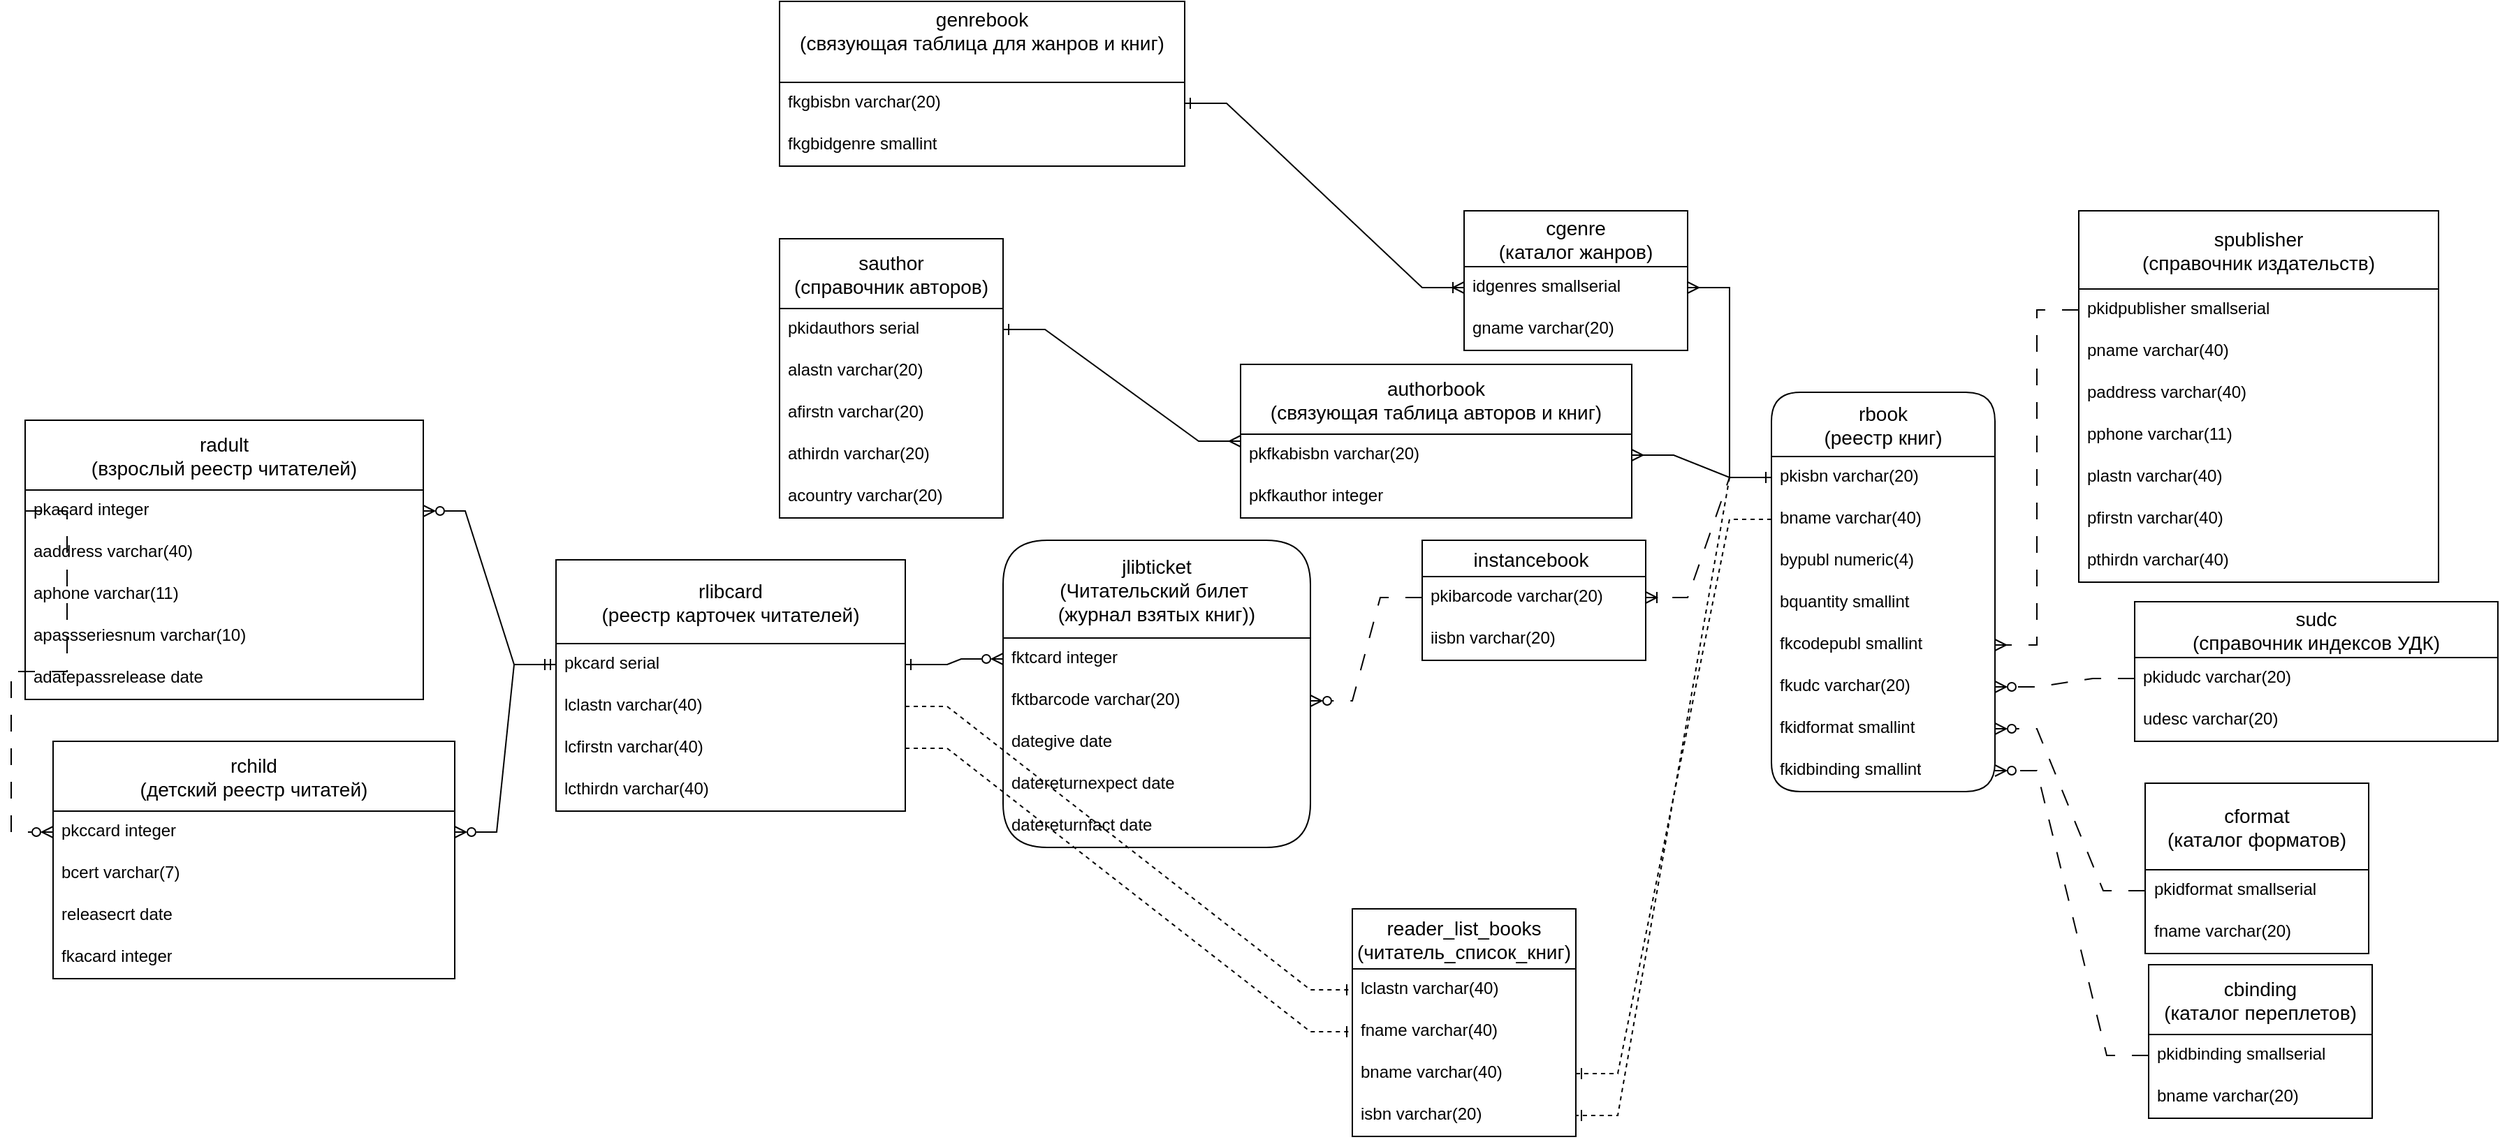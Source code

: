 <mxfile version="21.8.2" type="device">
  <diagram name="Page-1" id="Dnz0zQy7PX-kTr3k-Mge">
    <mxGraphModel dx="1408" dy="2081" grid="1" gridSize="10" guides="1" tooltips="1" connect="1" arrows="1" fold="1" page="1" pageScale="1" pageWidth="850" pageHeight="1100" math="0" shadow="0">
      <root>
        <mxCell id="0" />
        <mxCell id="1" parent="0" />
        <mxCell id="8LwbpmmiyCrg8J6Jn0Ju-1" value="rlibcard &#xa;(реестр карточек читателей)" style="swimlane;fontStyle=0;childLayout=stackLayout;horizontal=1;startSize=60;horizontalStack=0;resizeParent=1;resizeParentMax=0;resizeLast=0;collapsible=1;marginBottom=0;align=center;fontSize=14;rounded=0;swimlaneLine=1;glass=0;fillColor=default;" parent="1" vertex="1">
          <mxGeometry x="-450" y="220" width="250" height="180" as="geometry" />
        </mxCell>
        <mxCell id="8LwbpmmiyCrg8J6Jn0Ju-2" value="pkcard&#x9;serial" style="text;strokeColor=none;fillColor=none;spacingLeft=4;spacingRight=4;overflow=hidden;rotatable=0;points=[[0,0.5],[1,0.5]];portConstraint=eastwest;fontSize=12;whiteSpace=wrap;html=1;" parent="8LwbpmmiyCrg8J6Jn0Ju-1" vertex="1">
          <mxGeometry y="60" width="250" height="30" as="geometry" />
        </mxCell>
        <mxCell id="8LwbpmmiyCrg8J6Jn0Ju-3" value="lclastn&#x9;varchar(40)" style="text;strokeColor=none;fillColor=none;spacingLeft=4;spacingRight=4;overflow=hidden;rotatable=0;points=[[0,0.5],[1,0.5]];portConstraint=eastwest;fontSize=12;whiteSpace=wrap;html=1;" parent="8LwbpmmiyCrg8J6Jn0Ju-1" vertex="1">
          <mxGeometry y="90" width="250" height="30" as="geometry" />
        </mxCell>
        <mxCell id="8LwbpmmiyCrg8J6Jn0Ju-9" value="lcfirstn&#x9;varchar(40)" style="text;strokeColor=none;fillColor=none;spacingLeft=4;spacingRight=4;overflow=hidden;rotatable=0;points=[[0,0.5],[1,0.5]];portConstraint=eastwest;fontSize=12;whiteSpace=wrap;html=1;" parent="8LwbpmmiyCrg8J6Jn0Ju-1" vertex="1">
          <mxGeometry y="120" width="250" height="30" as="geometry" />
        </mxCell>
        <mxCell id="8LwbpmmiyCrg8J6Jn0Ju-4" value="lcthirdn&#x9;varchar(40)" style="text;strokeColor=none;fillColor=none;spacingLeft=4;spacingRight=4;overflow=hidden;rotatable=0;points=[[0,0.5],[1,0.5]];portConstraint=eastwest;fontSize=12;whiteSpace=wrap;html=1;" parent="8LwbpmmiyCrg8J6Jn0Ju-1" vertex="1">
          <mxGeometry y="150" width="250" height="30" as="geometry" />
        </mxCell>
        <mxCell id="8LwbpmmiyCrg8J6Jn0Ju-10" value="radult&#xa;(взрослый реестр читателей)" style="swimlane;fontStyle=0;childLayout=stackLayout;horizontal=1;startSize=50;horizontalStack=0;resizeParent=1;resizeParentMax=0;resizeLast=0;collapsible=1;marginBottom=0;align=center;fontSize=14;" parent="1" vertex="1">
          <mxGeometry x="-830" y="120" width="285" height="200" as="geometry" />
        </mxCell>
        <mxCell id="8LwbpmmiyCrg8J6Jn0Ju-11" value="pkacard&#x9;integer" style="text;strokeColor=none;fillColor=none;spacingLeft=4;spacingRight=4;overflow=hidden;rotatable=0;points=[[0,0.5],[1,0.5]];portConstraint=eastwest;fontSize=12;whiteSpace=wrap;html=1;" parent="8LwbpmmiyCrg8J6Jn0Ju-10" vertex="1">
          <mxGeometry y="50" width="285" height="30" as="geometry" />
        </mxCell>
        <mxCell id="8LwbpmmiyCrg8J6Jn0Ju-12" value="aaddress&#x9;varchar(40)" style="text;strokeColor=none;fillColor=none;spacingLeft=4;spacingRight=4;overflow=hidden;rotatable=0;points=[[0,0.5],[1,0.5]];portConstraint=eastwest;fontSize=12;whiteSpace=wrap;html=1;" parent="8LwbpmmiyCrg8J6Jn0Ju-10" vertex="1">
          <mxGeometry y="80" width="285" height="30" as="geometry" />
        </mxCell>
        <mxCell id="8LwbpmmiyCrg8J6Jn0Ju-15" value="aphone&#x9;varchar(11)" style="text;strokeColor=none;fillColor=none;spacingLeft=4;spacingRight=4;overflow=hidden;rotatable=0;points=[[0,0.5],[1,0.5]];portConstraint=eastwest;fontSize=12;whiteSpace=wrap;html=1;" parent="8LwbpmmiyCrg8J6Jn0Ju-10" vertex="1">
          <mxGeometry y="110" width="285" height="30" as="geometry" />
        </mxCell>
        <mxCell id="8LwbpmmiyCrg8J6Jn0Ju-14" value="apassseriesnum&#x9;varchar(10)" style="text;strokeColor=none;fillColor=none;spacingLeft=4;spacingRight=4;overflow=hidden;rotatable=0;points=[[0,0.5],[1,0.5]];portConstraint=eastwest;fontSize=12;whiteSpace=wrap;html=1;" parent="8LwbpmmiyCrg8J6Jn0Ju-10" vertex="1">
          <mxGeometry y="140" width="285" height="30" as="geometry" />
        </mxCell>
        <mxCell id="8LwbpmmiyCrg8J6Jn0Ju-13" value="adatepassrelease&#x9;date" style="text;strokeColor=none;fillColor=none;spacingLeft=4;spacingRight=4;overflow=hidden;rotatable=0;points=[[0,0.5],[1,0.5]];portConstraint=eastwest;fontSize=12;whiteSpace=wrap;html=1;" parent="8LwbpmmiyCrg8J6Jn0Ju-10" vertex="1">
          <mxGeometry y="170" width="285" height="30" as="geometry" />
        </mxCell>
        <mxCell id="8LwbpmmiyCrg8J6Jn0Ju-16" value="rchild&#xa;(детский реестр читатей)" style="swimlane;fontStyle=0;childLayout=stackLayout;horizontal=1;startSize=50;horizontalStack=0;resizeParent=1;resizeParentMax=0;resizeLast=0;collapsible=1;marginBottom=0;align=center;fontSize=14;" parent="1" vertex="1">
          <mxGeometry x="-810" y="350" width="287.5" height="170" as="geometry" />
        </mxCell>
        <mxCell id="8LwbpmmiyCrg8J6Jn0Ju-17" value="pkccard&#x9;integer" style="text;strokeColor=none;fillColor=none;spacingLeft=4;spacingRight=4;overflow=hidden;rotatable=0;points=[[0,0.5],[1,0.5]];portConstraint=eastwest;fontSize=12;whiteSpace=wrap;html=1;" parent="8LwbpmmiyCrg8J6Jn0Ju-16" vertex="1">
          <mxGeometry y="50" width="287.5" height="30" as="geometry" />
        </mxCell>
        <mxCell id="8LwbpmmiyCrg8J6Jn0Ju-18" value="bcert&#x9;varchar(7)" style="text;strokeColor=none;fillColor=none;spacingLeft=4;spacingRight=4;overflow=hidden;rotatable=0;points=[[0,0.5],[1,0.5]];portConstraint=eastwest;fontSize=12;whiteSpace=wrap;html=1;" parent="8LwbpmmiyCrg8J6Jn0Ju-16" vertex="1">
          <mxGeometry y="80" width="287.5" height="30" as="geometry" />
        </mxCell>
        <mxCell id="8LwbpmmiyCrg8J6Jn0Ju-20" value="releasecrt&#x9;date" style="text;strokeColor=none;fillColor=none;spacingLeft=4;spacingRight=4;overflow=hidden;rotatable=0;points=[[0,0.5],[1,0.5]];portConstraint=eastwest;fontSize=12;whiteSpace=wrap;html=1;" parent="8LwbpmmiyCrg8J6Jn0Ju-16" vertex="1">
          <mxGeometry y="110" width="287.5" height="30" as="geometry" />
        </mxCell>
        <mxCell id="8LwbpmmiyCrg8J6Jn0Ju-19" value="fkacard&#x9;integer" style="text;strokeColor=none;fillColor=none;spacingLeft=4;spacingRight=4;overflow=hidden;rotatable=0;points=[[0,0.5],[1,0.5]];portConstraint=eastwest;fontSize=12;whiteSpace=wrap;html=1;" parent="8LwbpmmiyCrg8J6Jn0Ju-16" vertex="1">
          <mxGeometry y="140" width="287.5" height="30" as="geometry" />
        </mxCell>
        <mxCell id="8LwbpmmiyCrg8J6Jn0Ju-21" value="sauthor&#xa;(справочник авторов)" style="swimlane;fontStyle=0;childLayout=stackLayout;horizontal=1;startSize=50;horizontalStack=0;resizeParent=1;resizeParentMax=0;resizeLast=0;collapsible=1;marginBottom=0;align=center;fontSize=14;" parent="1" vertex="1">
          <mxGeometry x="-290" y="-10" width="160" height="200" as="geometry" />
        </mxCell>
        <mxCell id="8LwbpmmiyCrg8J6Jn0Ju-22" value="pkidauthors&#x9;serial" style="text;strokeColor=none;fillColor=none;spacingLeft=4;spacingRight=4;overflow=hidden;rotatable=0;points=[[0,0.5],[1,0.5]];portConstraint=eastwest;fontSize=12;whiteSpace=wrap;html=1;" parent="8LwbpmmiyCrg8J6Jn0Ju-21" vertex="1">
          <mxGeometry y="50" width="160" height="30" as="geometry" />
        </mxCell>
        <mxCell id="8LwbpmmiyCrg8J6Jn0Ju-23" value="alastn&#x9;varchar(20)" style="text;strokeColor=none;fillColor=none;spacingLeft=4;spacingRight=4;overflow=hidden;rotatable=0;points=[[0,0.5],[1,0.5]];portConstraint=eastwest;fontSize=12;whiteSpace=wrap;html=1;" parent="8LwbpmmiyCrg8J6Jn0Ju-21" vertex="1">
          <mxGeometry y="80" width="160" height="30" as="geometry" />
        </mxCell>
        <mxCell id="8LwbpmmiyCrg8J6Jn0Ju-24" value="afirstn&#x9;varchar(20)" style="text;strokeColor=none;fillColor=none;spacingLeft=4;spacingRight=4;overflow=hidden;rotatable=0;points=[[0,0.5],[1,0.5]];portConstraint=eastwest;fontSize=12;whiteSpace=wrap;html=1;" parent="8LwbpmmiyCrg8J6Jn0Ju-21" vertex="1">
          <mxGeometry y="110" width="160" height="30" as="geometry" />
        </mxCell>
        <mxCell id="8LwbpmmiyCrg8J6Jn0Ju-26" value="athirdn&#x9;varchar(20)" style="text;strokeColor=none;fillColor=none;spacingLeft=4;spacingRight=4;overflow=hidden;rotatable=0;points=[[0,0.5],[1,0.5]];portConstraint=eastwest;fontSize=12;whiteSpace=wrap;html=1;" parent="8LwbpmmiyCrg8J6Jn0Ju-21" vertex="1">
          <mxGeometry y="140" width="160" height="30" as="geometry" />
        </mxCell>
        <mxCell id="8LwbpmmiyCrg8J6Jn0Ju-25" value="acountry&#x9;varchar(20)" style="text;strokeColor=none;fillColor=none;spacingLeft=4;spacingRight=4;overflow=hidden;rotatable=0;points=[[0,0.5],[1,0.5]];portConstraint=eastwest;fontSize=12;whiteSpace=wrap;html=1;" parent="8LwbpmmiyCrg8J6Jn0Ju-21" vertex="1">
          <mxGeometry y="170" width="160" height="30" as="geometry" />
        </mxCell>
        <mxCell id="8LwbpmmiyCrg8J6Jn0Ju-27" value="spublisher&#xa;(справочник издательств)" style="swimlane;fontStyle=0;childLayout=stackLayout;horizontal=1;startSize=56;horizontalStack=0;resizeParent=1;resizeParentMax=0;resizeLast=0;collapsible=1;marginBottom=0;align=center;fontSize=14;" parent="1" vertex="1">
          <mxGeometry x="640" y="-30" width="257.5" height="266" as="geometry" />
        </mxCell>
        <mxCell id="8LwbpmmiyCrg8J6Jn0Ju-28" value="pkidpublisher&#x9;smallserial" style="text;strokeColor=none;fillColor=none;spacingLeft=4;spacingRight=4;overflow=hidden;rotatable=0;points=[[0,0.5],[1,0.5]];portConstraint=eastwest;fontSize=12;whiteSpace=wrap;html=1;" parent="8LwbpmmiyCrg8J6Jn0Ju-27" vertex="1">
          <mxGeometry y="56" width="257.5" height="30" as="geometry" />
        </mxCell>
        <mxCell id="8LwbpmmiyCrg8J6Jn0Ju-31" value="pname&#x9;varchar(40)" style="text;strokeColor=none;fillColor=none;spacingLeft=4;spacingRight=4;overflow=hidden;rotatable=0;points=[[0,0.5],[1,0.5]];portConstraint=eastwest;fontSize=12;whiteSpace=wrap;html=1;" parent="8LwbpmmiyCrg8J6Jn0Ju-27" vertex="1">
          <mxGeometry y="86" width="257.5" height="30" as="geometry" />
        </mxCell>
        <mxCell id="8LwbpmmiyCrg8J6Jn0Ju-29" value="paddress&#x9;varchar(40)" style="text;strokeColor=none;fillColor=none;spacingLeft=4;spacingRight=4;overflow=hidden;rotatable=0;points=[[0,0.5],[1,0.5]];portConstraint=eastwest;fontSize=12;whiteSpace=wrap;html=1;" parent="8LwbpmmiyCrg8J6Jn0Ju-27" vertex="1">
          <mxGeometry y="116" width="257.5" height="30" as="geometry" />
        </mxCell>
        <mxCell id="8LwbpmmiyCrg8J6Jn0Ju-32" value="pphone&#x9;varchar(11)" style="text;strokeColor=none;fillColor=none;spacingLeft=4;spacingRight=4;overflow=hidden;rotatable=0;points=[[0,0.5],[1,0.5]];portConstraint=eastwest;fontSize=12;whiteSpace=wrap;html=1;" parent="8LwbpmmiyCrg8J6Jn0Ju-27" vertex="1">
          <mxGeometry y="146" width="257.5" height="30" as="geometry" />
        </mxCell>
        <mxCell id="8LwbpmmiyCrg8J6Jn0Ju-30" value="plastn&#x9;varchar(40)" style="text;strokeColor=none;fillColor=none;spacingLeft=4;spacingRight=4;overflow=hidden;rotatable=0;points=[[0,0.5],[1,0.5]];portConstraint=eastwest;fontSize=12;whiteSpace=wrap;html=1;" parent="8LwbpmmiyCrg8J6Jn0Ju-27" vertex="1">
          <mxGeometry y="176" width="257.5" height="30" as="geometry" />
        </mxCell>
        <mxCell id="8LwbpmmiyCrg8J6Jn0Ju-33" value="pfirstn&#x9;varchar(40)" style="text;strokeColor=none;fillColor=none;spacingLeft=4;spacingRight=4;overflow=hidden;rotatable=0;points=[[0,0.5],[1,0.5]];portConstraint=eastwest;fontSize=12;whiteSpace=wrap;html=1;" parent="8LwbpmmiyCrg8J6Jn0Ju-27" vertex="1">
          <mxGeometry y="206" width="257.5" height="30" as="geometry" />
        </mxCell>
        <mxCell id="8LwbpmmiyCrg8J6Jn0Ju-34" value="pthirdn&#x9;varchar(40)" style="text;strokeColor=none;fillColor=none;spacingLeft=4;spacingRight=4;overflow=hidden;rotatable=0;points=[[0,0.5],[1,0.5]];portConstraint=eastwest;fontSize=12;whiteSpace=wrap;html=1;" parent="8LwbpmmiyCrg8J6Jn0Ju-27" vertex="1">
          <mxGeometry y="236" width="257.5" height="30" as="geometry" />
        </mxCell>
        <mxCell id="8LwbpmmiyCrg8J6Jn0Ju-35" value="sudc&#xa;(справочник индексов УДК)" style="swimlane;fontStyle=0;childLayout=stackLayout;horizontal=1;startSize=40;horizontalStack=0;resizeParent=1;resizeParentMax=0;resizeLast=0;collapsible=1;marginBottom=0;align=center;fontSize=14;" parent="1" vertex="1">
          <mxGeometry x="680" y="250" width="260" height="100" as="geometry" />
        </mxCell>
        <mxCell id="8LwbpmmiyCrg8J6Jn0Ju-36" value="pkidudc&#x9;varchar(20)" style="text;strokeColor=none;fillColor=none;spacingLeft=4;spacingRight=4;overflow=hidden;rotatable=0;points=[[0,0.5],[1,0.5]];portConstraint=eastwest;fontSize=12;whiteSpace=wrap;html=1;" parent="8LwbpmmiyCrg8J6Jn0Ju-35" vertex="1">
          <mxGeometry y="40" width="260" height="30" as="geometry" />
        </mxCell>
        <mxCell id="8LwbpmmiyCrg8J6Jn0Ju-37" value="udesc&#x9;varchar(20)" style="text;strokeColor=none;fillColor=none;spacingLeft=4;spacingRight=4;overflow=hidden;rotatable=0;points=[[0,0.5],[1,0.5]];portConstraint=eastwest;fontSize=12;whiteSpace=wrap;html=1;" parent="8LwbpmmiyCrg8J6Jn0Ju-35" vertex="1">
          <mxGeometry y="70" width="260" height="30" as="geometry" />
        </mxCell>
        <mxCell id="8LwbpmmiyCrg8J6Jn0Ju-39" value="cformat&#xa;(каталог форматов)" style="swimlane;fontStyle=0;childLayout=stackLayout;horizontal=1;startSize=62;horizontalStack=0;resizeParent=1;resizeParentMax=0;resizeLast=0;collapsible=1;marginBottom=0;align=center;fontSize=14;" parent="1" vertex="1">
          <mxGeometry x="687.5" y="380" width="160" height="122" as="geometry" />
        </mxCell>
        <mxCell id="8LwbpmmiyCrg8J6Jn0Ju-40" value="pkidformat&#x9;smallserial" style="text;strokeColor=none;fillColor=none;spacingLeft=4;spacingRight=4;overflow=hidden;rotatable=0;points=[[0,0.5],[1,0.5]];portConstraint=eastwest;fontSize=12;whiteSpace=wrap;html=1;" parent="8LwbpmmiyCrg8J6Jn0Ju-39" vertex="1">
          <mxGeometry y="62" width="160" height="30" as="geometry" />
        </mxCell>
        <mxCell id="8LwbpmmiyCrg8J6Jn0Ju-41" value="fname&#x9;varchar(20)" style="text;strokeColor=none;fillColor=none;spacingLeft=4;spacingRight=4;overflow=hidden;rotatable=0;points=[[0,0.5],[1,0.5]];portConstraint=eastwest;fontSize=12;whiteSpace=wrap;html=1;" parent="8LwbpmmiyCrg8J6Jn0Ju-39" vertex="1">
          <mxGeometry y="92" width="160" height="30" as="geometry" />
        </mxCell>
        <mxCell id="8LwbpmmiyCrg8J6Jn0Ju-43" value="cbinding&#xa;(каталог переплетов)" style="swimlane;fontStyle=0;childLayout=stackLayout;horizontal=1;startSize=50;horizontalStack=0;resizeParent=1;resizeParentMax=0;resizeLast=0;collapsible=1;marginBottom=0;align=center;fontSize=14;" parent="1" vertex="1">
          <mxGeometry x="690" y="510" width="160" height="110" as="geometry" />
        </mxCell>
        <mxCell id="8LwbpmmiyCrg8J6Jn0Ju-44" value="pkidbinding&#x9;smallserial" style="text;strokeColor=none;fillColor=none;spacingLeft=4;spacingRight=4;overflow=hidden;rotatable=0;points=[[0,0.5],[1,0.5]];portConstraint=eastwest;fontSize=12;whiteSpace=wrap;html=1;" parent="8LwbpmmiyCrg8J6Jn0Ju-43" vertex="1">
          <mxGeometry y="50" width="160" height="30" as="geometry" />
        </mxCell>
        <mxCell id="8LwbpmmiyCrg8J6Jn0Ju-45" value="bname&#x9;varchar(20)" style="text;strokeColor=none;fillColor=none;spacingLeft=4;spacingRight=4;overflow=hidden;rotatable=0;points=[[0,0.5],[1,0.5]];portConstraint=eastwest;fontSize=12;whiteSpace=wrap;html=1;" parent="8LwbpmmiyCrg8J6Jn0Ju-43" vertex="1">
          <mxGeometry y="80" width="160" height="30" as="geometry" />
        </mxCell>
        <mxCell id="8LwbpmmiyCrg8J6Jn0Ju-47" value="cgenre&#xa;(каталог жанров)" style="swimlane;fontStyle=0;childLayout=stackLayout;horizontal=1;startSize=40;horizontalStack=0;resizeParent=1;resizeParentMax=0;resizeLast=0;collapsible=1;marginBottom=0;align=center;fontSize=14;" parent="1" vertex="1">
          <mxGeometry x="200" y="-30" width="160" height="100" as="geometry" />
        </mxCell>
        <mxCell id="8LwbpmmiyCrg8J6Jn0Ju-48" value="idgenres&#x9;smallserial" style="text;strokeColor=none;fillColor=none;spacingLeft=4;spacingRight=4;overflow=hidden;rotatable=0;points=[[0,0.5],[1,0.5]];portConstraint=eastwest;fontSize=12;whiteSpace=wrap;html=1;" parent="8LwbpmmiyCrg8J6Jn0Ju-47" vertex="1">
          <mxGeometry y="40" width="160" height="30" as="geometry" />
        </mxCell>
        <mxCell id="8LwbpmmiyCrg8J6Jn0Ju-49" value="gname&#x9;varchar(20)" style="text;strokeColor=none;fillColor=none;spacingLeft=4;spacingRight=4;overflow=hidden;rotatable=0;points=[[0,0.5],[1,0.5]];portConstraint=eastwest;fontSize=12;whiteSpace=wrap;html=1;" parent="8LwbpmmiyCrg8J6Jn0Ju-47" vertex="1">
          <mxGeometry y="70" width="160" height="30" as="geometry" />
        </mxCell>
        <mxCell id="8LwbpmmiyCrg8J6Jn0Ju-51" value="rbook&#xa;(реестр книг)" style="swimlane;fontStyle=0;childLayout=stackLayout;horizontal=1;startSize=46;horizontalStack=0;resizeParent=1;resizeParentMax=0;resizeLast=0;collapsible=1;marginBottom=0;align=center;fontSize=14;rounded=1;" parent="1" vertex="1">
          <mxGeometry x="420" y="100" width="160" height="286" as="geometry" />
        </mxCell>
        <mxCell id="8LwbpmmiyCrg8J6Jn0Ju-52" value="pkisbn&#x9;varchar(20)" style="text;strokeColor=none;fillColor=none;spacingLeft=4;spacingRight=4;overflow=hidden;rotatable=0;points=[[0,0.5],[1,0.5]];portConstraint=eastwest;fontSize=12;whiteSpace=wrap;html=1;" parent="8LwbpmmiyCrg8J6Jn0Ju-51" vertex="1">
          <mxGeometry y="46" width="160" height="30" as="geometry" />
        </mxCell>
        <mxCell id="8LwbpmmiyCrg8J6Jn0Ju-58" value="bname&#x9;varchar(40)" style="text;strokeColor=none;fillColor=none;spacingLeft=4;spacingRight=4;overflow=hidden;rotatable=0;points=[[0,0.5],[1,0.5]];portConstraint=eastwest;fontSize=12;whiteSpace=wrap;html=1;" parent="8LwbpmmiyCrg8J6Jn0Ju-51" vertex="1">
          <mxGeometry y="76" width="160" height="30" as="geometry" />
        </mxCell>
        <mxCell id="8LwbpmmiyCrg8J6Jn0Ju-59" value="bypubl&#x9;numeric(4)" style="text;strokeColor=none;fillColor=none;spacingLeft=4;spacingRight=4;overflow=hidden;rotatable=0;points=[[0,0.5],[1,0.5]];portConstraint=eastwest;fontSize=12;whiteSpace=wrap;html=1;" parent="8LwbpmmiyCrg8J6Jn0Ju-51" vertex="1">
          <mxGeometry y="106" width="160" height="30" as="geometry" />
        </mxCell>
        <mxCell id="8LwbpmmiyCrg8J6Jn0Ju-55" value="bquantity&#x9;smallint" style="text;strokeColor=none;fillColor=none;spacingLeft=4;spacingRight=4;overflow=hidden;rotatable=0;points=[[0,0.5],[1,0.5]];portConstraint=eastwest;fontSize=12;whiteSpace=wrap;html=1;" parent="8LwbpmmiyCrg8J6Jn0Ju-51" vertex="1">
          <mxGeometry y="136" width="160" height="30" as="geometry" />
        </mxCell>
        <mxCell id="8LwbpmmiyCrg8J6Jn0Ju-53" value="fkcodepubl&#x9;smallint" style="text;strokeColor=none;fillColor=none;spacingLeft=4;spacingRight=4;overflow=hidden;rotatable=0;points=[[0,0.5],[1,0.5]];portConstraint=eastwest;fontSize=12;whiteSpace=wrap;html=1;" parent="8LwbpmmiyCrg8J6Jn0Ju-51" vertex="1">
          <mxGeometry y="166" width="160" height="30" as="geometry" />
        </mxCell>
        <mxCell id="8LwbpmmiyCrg8J6Jn0Ju-56" value="fkudc&#x9;varchar(20)" style="text;strokeColor=none;fillColor=none;spacingLeft=4;spacingRight=4;overflow=hidden;rotatable=0;points=[[0,0.5],[1,0.5]];portConstraint=eastwest;fontSize=12;whiteSpace=wrap;html=1;" parent="8LwbpmmiyCrg8J6Jn0Ju-51" vertex="1">
          <mxGeometry y="196" width="160" height="30" as="geometry" />
        </mxCell>
        <mxCell id="8LwbpmmiyCrg8J6Jn0Ju-57" value="fkidformat&#x9;smallint" style="text;strokeColor=none;fillColor=none;spacingLeft=4;spacingRight=4;overflow=hidden;rotatable=0;points=[[0,0.5],[1,0.5]];portConstraint=eastwest;fontSize=12;whiteSpace=wrap;html=1;" parent="8LwbpmmiyCrg8J6Jn0Ju-51" vertex="1">
          <mxGeometry y="226" width="160" height="30" as="geometry" />
        </mxCell>
        <mxCell id="8LwbpmmiyCrg8J6Jn0Ju-54" value="fkidbinding&#x9;smallint" style="text;strokeColor=none;fillColor=none;spacingLeft=4;spacingRight=4;overflow=hidden;rotatable=0;points=[[0,0.5],[1,0.5]];portConstraint=eastwest;fontSize=12;whiteSpace=wrap;html=1;" parent="8LwbpmmiyCrg8J6Jn0Ju-51" vertex="1">
          <mxGeometry y="256" width="160" height="30" as="geometry" />
        </mxCell>
        <mxCell id="8LwbpmmiyCrg8J6Jn0Ju-60" value="authorbook&#xa;(связующая таблица авторов и книг)" style="swimlane;fontStyle=0;childLayout=stackLayout;horizontal=1;startSize=50;horizontalStack=0;resizeParent=1;resizeParentMax=0;resizeLast=0;collapsible=1;marginBottom=0;align=center;fontSize=14;" parent="1" vertex="1">
          <mxGeometry x="40" y="80" width="280" height="110" as="geometry" />
        </mxCell>
        <mxCell id="8LwbpmmiyCrg8J6Jn0Ju-61" value="pkfkabisbn&#x9;varchar(20)&lt;span style=&quot;&quot;&gt;&lt;span style=&quot;white-space: pre;&quot;&gt;&amp;nbsp;&amp;nbsp;&amp;nbsp;&amp;nbsp;&lt;/span&gt;&lt;/span&gt;" style="text;strokeColor=none;fillColor=none;spacingLeft=4;spacingRight=4;overflow=hidden;rotatable=0;points=[[0,0.5],[1,0.5]];portConstraint=eastwest;fontSize=12;whiteSpace=wrap;html=1;" parent="8LwbpmmiyCrg8J6Jn0Ju-60" vertex="1">
          <mxGeometry y="50" width="280" height="30" as="geometry" />
        </mxCell>
        <mxCell id="8LwbpmmiyCrg8J6Jn0Ju-62" value="pkfkauthor&#x9;integer" style="text;strokeColor=none;fillColor=none;spacingLeft=4;spacingRight=4;overflow=hidden;rotatable=0;points=[[0,0.5],[1,0.5]];portConstraint=eastwest;fontSize=12;whiteSpace=wrap;html=1;" parent="8LwbpmmiyCrg8J6Jn0Ju-60" vertex="1">
          <mxGeometry y="80" width="280" height="30" as="geometry" />
        </mxCell>
        <mxCell id="8LwbpmmiyCrg8J6Jn0Ju-64" value="genrebook&#xa;(связующая таблица для жанров и книг)&#xa;" style="swimlane;fontStyle=0;childLayout=stackLayout;horizontal=1;startSize=58;horizontalStack=0;resizeParent=1;resizeParentMax=0;resizeLast=0;collapsible=1;marginBottom=0;align=center;fontSize=14;" parent="1" vertex="1">
          <mxGeometry x="-290" y="-180" width="290" height="118" as="geometry" />
        </mxCell>
        <mxCell id="8LwbpmmiyCrg8J6Jn0Ju-65" value="fkgbisbn&#x9;varchar(20)" style="text;strokeColor=none;fillColor=none;spacingLeft=4;spacingRight=4;overflow=hidden;rotatable=0;points=[[0,0.5],[1,0.5]];portConstraint=eastwest;fontSize=12;whiteSpace=wrap;html=1;" parent="8LwbpmmiyCrg8J6Jn0Ju-64" vertex="1">
          <mxGeometry y="58" width="290" height="30" as="geometry" />
        </mxCell>
        <mxCell id="8LwbpmmiyCrg8J6Jn0Ju-66" value="fkgbidgenre&#x9;smallint" style="text;strokeColor=none;fillColor=none;spacingLeft=4;spacingRight=4;overflow=hidden;rotatable=0;points=[[0,0.5],[1,0.5]];portConstraint=eastwest;fontSize=12;whiteSpace=wrap;html=1;" parent="8LwbpmmiyCrg8J6Jn0Ju-64" vertex="1">
          <mxGeometry y="88" width="290" height="30" as="geometry" />
        </mxCell>
        <mxCell id="8LwbpmmiyCrg8J6Jn0Ju-68" value="instancebook " style="swimlane;fontStyle=0;childLayout=stackLayout;horizontal=1;startSize=26;horizontalStack=0;resizeParent=1;resizeParentMax=0;resizeLast=0;collapsible=1;marginBottom=0;align=center;fontSize=14;" parent="1" vertex="1">
          <mxGeometry x="170" y="206" width="160" height="86" as="geometry" />
        </mxCell>
        <mxCell id="8LwbpmmiyCrg8J6Jn0Ju-69" value="pkibarcode&#x9;varchar(20)" style="text;strokeColor=none;fillColor=none;spacingLeft=4;spacingRight=4;overflow=hidden;rotatable=0;points=[[0,0.5],[1,0.5]];portConstraint=eastwest;fontSize=12;whiteSpace=wrap;html=1;" parent="8LwbpmmiyCrg8J6Jn0Ju-68" vertex="1">
          <mxGeometry y="26" width="160" height="30" as="geometry" />
        </mxCell>
        <mxCell id="8LwbpmmiyCrg8J6Jn0Ju-70" value="iisbn&#x9;varchar(20)" style="text;strokeColor=none;fillColor=none;spacingLeft=4;spacingRight=4;overflow=hidden;rotatable=0;points=[[0,0.5],[1,0.5]];portConstraint=eastwest;fontSize=12;whiteSpace=wrap;html=1;" parent="8LwbpmmiyCrg8J6Jn0Ju-68" vertex="1">
          <mxGeometry y="56" width="160" height="30" as="geometry" />
        </mxCell>
        <mxCell id="8LwbpmmiyCrg8J6Jn0Ju-72" value="jlibticket&#xa;(Читательский билет &#xa;(журнал взятых книг))" style="swimlane;fontStyle=0;childLayout=stackLayout;horizontal=1;startSize=70;horizontalStack=0;resizeParent=1;resizeParentMax=0;resizeLast=0;collapsible=1;marginBottom=0;align=center;fontSize=14;rounded=1;" parent="1" vertex="1">
          <mxGeometry x="-130" y="206" width="220" height="220" as="geometry" />
        </mxCell>
        <mxCell id="8LwbpmmiyCrg8J6Jn0Ju-73" value="fktcard&#x9;integer" style="text;strokeColor=none;fillColor=none;spacingLeft=4;spacingRight=4;overflow=hidden;rotatable=0;points=[[0,0.5],[1,0.5]];portConstraint=eastwest;fontSize=12;whiteSpace=wrap;html=1;" parent="8LwbpmmiyCrg8J6Jn0Ju-72" vertex="1">
          <mxGeometry y="70" width="220" height="30" as="geometry" />
        </mxCell>
        <mxCell id="8LwbpmmiyCrg8J6Jn0Ju-74" value="fktbarcode&#x9;varchar(20)" style="text;strokeColor=none;fillColor=none;spacingLeft=4;spacingRight=4;overflow=hidden;rotatable=0;points=[[0,0.5],[1,0.5]];portConstraint=eastwest;fontSize=12;whiteSpace=wrap;html=1;" parent="8LwbpmmiyCrg8J6Jn0Ju-72" vertex="1">
          <mxGeometry y="100" width="220" height="30" as="geometry" />
        </mxCell>
        <mxCell id="8LwbpmmiyCrg8J6Jn0Ju-77" value="dategive&#x9;date" style="text;strokeColor=none;fillColor=none;spacingLeft=4;spacingRight=4;overflow=hidden;rotatable=0;points=[[0,0.5],[1,0.5]];portConstraint=eastwest;fontSize=12;whiteSpace=wrap;html=1;" parent="8LwbpmmiyCrg8J6Jn0Ju-72" vertex="1">
          <mxGeometry y="130" width="220" height="30" as="geometry" />
        </mxCell>
        <mxCell id="8LwbpmmiyCrg8J6Jn0Ju-75" value="datereturnexpect&#x9;date" style="text;strokeColor=none;fillColor=none;spacingLeft=4;spacingRight=4;overflow=hidden;rotatable=0;points=[[0,0.5],[1,0.5]];portConstraint=eastwest;fontSize=12;whiteSpace=wrap;html=1;" parent="8LwbpmmiyCrg8J6Jn0Ju-72" vertex="1">
          <mxGeometry y="160" width="220" height="30" as="geometry" />
        </mxCell>
        <mxCell id="8LwbpmmiyCrg8J6Jn0Ju-76" value="datereturnfact&#x9;date" style="text;strokeColor=none;fillColor=none;spacingLeft=4;spacingRight=4;overflow=hidden;rotatable=0;points=[[0,0.5],[1,0.5]];portConstraint=eastwest;fontSize=12;whiteSpace=wrap;html=1;" parent="8LwbpmmiyCrg8J6Jn0Ju-72" vertex="1">
          <mxGeometry y="190" width="220" height="30" as="geometry" />
        </mxCell>
        <mxCell id="8LwbpmmiyCrg8J6Jn0Ju-79" value="" style="edgeStyle=entityRelationEdgeStyle;fontSize=12;html=1;endArrow=ERmany;rounded=0;dashed=1;dashPattern=12 12;" parent="1" source="8LwbpmmiyCrg8J6Jn0Ju-28" target="8LwbpmmiyCrg8J6Jn0Ju-53" edge="1">
          <mxGeometry width="100" height="100" relative="1" as="geometry">
            <mxPoint x="510" y="420" as="sourcePoint" />
            <mxPoint x="610" y="320" as="targetPoint" />
          </mxGeometry>
        </mxCell>
        <mxCell id="8LwbpmmiyCrg8J6Jn0Ju-80" value="" style="edgeStyle=entityRelationEdgeStyle;fontSize=12;html=1;endArrow=ERzeroToMany;rounded=0;exitX=0;exitY=0.5;exitDx=0;exitDy=0;dashed=1;dashPattern=12 12;endFill=0;" parent="1" source="8LwbpmmiyCrg8J6Jn0Ju-44" target="8LwbpmmiyCrg8J6Jn0Ju-54" edge="1">
          <mxGeometry width="100" height="100" relative="1" as="geometry">
            <mxPoint x="720" y="110" as="sourcePoint" />
            <mxPoint x="610" y="320" as="targetPoint" />
          </mxGeometry>
        </mxCell>
        <mxCell id="8LwbpmmiyCrg8J6Jn0Ju-81" value="" style="edgeStyle=entityRelationEdgeStyle;fontSize=12;html=1;endArrow=ERzeroToMany;rounded=0;exitX=0;exitY=0.5;exitDx=0;exitDy=0;dashed=1;dashPattern=12 12;endFill=0;" parent="1" source="8LwbpmmiyCrg8J6Jn0Ju-40" target="8LwbpmmiyCrg8J6Jn0Ju-57" edge="1">
          <mxGeometry width="100" height="100" relative="1" as="geometry">
            <mxPoint x="510" y="420" as="sourcePoint" />
            <mxPoint x="610" y="320" as="targetPoint" />
          </mxGeometry>
        </mxCell>
        <mxCell id="8LwbpmmiyCrg8J6Jn0Ju-82" value="" style="edgeStyle=entityRelationEdgeStyle;fontSize=12;html=1;endArrow=ERzeroToMany;rounded=0;exitX=0;exitY=0.5;exitDx=0;exitDy=0;dashed=1;dashPattern=12 12;endFill=0;" parent="1" source="8LwbpmmiyCrg8J6Jn0Ju-36" target="8LwbpmmiyCrg8J6Jn0Ju-56" edge="1">
          <mxGeometry width="100" height="100" relative="1" as="geometry">
            <mxPoint x="510" y="420" as="sourcePoint" />
            <mxPoint x="610" y="320" as="targetPoint" />
          </mxGeometry>
        </mxCell>
        <mxCell id="8LwbpmmiyCrg8J6Jn0Ju-83" value="" style="edgeStyle=entityRelationEdgeStyle;fontSize=12;html=1;endArrow=ERmany;rounded=0;exitX=0;exitY=0.5;exitDx=0;exitDy=0;startArrow=ERone;startFill=0;" parent="1" source="8LwbpmmiyCrg8J6Jn0Ju-52" target="8LwbpmmiyCrg8J6Jn0Ju-48" edge="1">
          <mxGeometry width="100" height="100" relative="1" as="geometry">
            <mxPoint x="480" y="560" as="sourcePoint" />
            <mxPoint x="580" y="460" as="targetPoint" />
          </mxGeometry>
        </mxCell>
        <mxCell id="8LwbpmmiyCrg8J6Jn0Ju-87" value="" style="edgeStyle=entityRelationEdgeStyle;fontSize=12;html=1;endArrow=ERzeroToMany;startArrow=ERmandOne;rounded=0;endFill=0;" parent="1" source="8LwbpmmiyCrg8J6Jn0Ju-2" target="8LwbpmmiyCrg8J6Jn0Ju-11" edge="1">
          <mxGeometry width="100" height="100" relative="1" as="geometry">
            <mxPoint x="110" y="750" as="sourcePoint" />
            <mxPoint x="210" y="650" as="targetPoint" />
          </mxGeometry>
        </mxCell>
        <mxCell id="8LwbpmmiyCrg8J6Jn0Ju-88" value="" style="edgeStyle=entityRelationEdgeStyle;fontSize=12;html=1;endArrow=ERzeroToMany;startArrow=ERmandOne;rounded=0;endFill=0;" parent="1" source="8LwbpmmiyCrg8J6Jn0Ju-2" target="8LwbpmmiyCrg8J6Jn0Ju-17" edge="1">
          <mxGeometry width="100" height="100" relative="1" as="geometry">
            <mxPoint x="230" y="805" as="sourcePoint" />
            <mxPoint x="350" y="685" as="targetPoint" />
          </mxGeometry>
        </mxCell>
        <mxCell id="8LwbpmmiyCrg8J6Jn0Ju-89" value="" style="edgeStyle=entityRelationEdgeStyle;fontSize=12;html=1;endArrow=ERoneToMany;rounded=0;entryX=0;entryY=0.5;entryDx=0;entryDy=0;startArrow=ERone;startFill=0;" parent="1" source="8LwbpmmiyCrg8J6Jn0Ju-65" target="8LwbpmmiyCrg8J6Jn0Ju-48" edge="1">
          <mxGeometry width="100" height="100" relative="1" as="geometry">
            <mxPoint x="-70" y="320" as="sourcePoint" />
            <mxPoint x="30" y="220" as="targetPoint" />
          </mxGeometry>
        </mxCell>
        <mxCell id="8LwbpmmiyCrg8J6Jn0Ju-90" value="" style="edgeStyle=entityRelationEdgeStyle;fontSize=12;html=1;endArrow=ERmany;rounded=0;exitX=0;exitY=0.5;exitDx=0;exitDy=0;" parent="1" source="8LwbpmmiyCrg8J6Jn0Ju-52" target="8LwbpmmiyCrg8J6Jn0Ju-61" edge="1">
          <mxGeometry width="100" height="100" relative="1" as="geometry">
            <mxPoint x="250" y="320" as="sourcePoint" />
            <mxPoint x="480" y="210" as="targetPoint" />
          </mxGeometry>
        </mxCell>
        <mxCell id="8LwbpmmiyCrg8J6Jn0Ju-91" value="" style="edgeStyle=entityRelationEdgeStyle;fontSize=12;html=1;endArrow=ERmany;rounded=0;startArrow=ERone;startFill=0;" parent="1" source="8LwbpmmiyCrg8J6Jn0Ju-22" target="8LwbpmmiyCrg8J6Jn0Ju-60" edge="1">
          <mxGeometry width="100" height="100" relative="1" as="geometry">
            <mxPoint y="310" as="sourcePoint" />
            <mxPoint x="100" y="210" as="targetPoint" />
          </mxGeometry>
        </mxCell>
        <mxCell id="8LwbpmmiyCrg8J6Jn0Ju-92" value="" style="edgeStyle=entityRelationEdgeStyle;fontSize=12;html=1;endArrow=ERoneToMany;rounded=0;exitX=0;exitY=0.5;exitDx=0;exitDy=0;entryX=1;entryY=0.5;entryDx=0;entryDy=0;dashed=1;dashPattern=12 12;" parent="1" source="8LwbpmmiyCrg8J6Jn0Ju-52" target="8LwbpmmiyCrg8J6Jn0Ju-69" edge="1">
          <mxGeometry width="100" height="100" relative="1" as="geometry">
            <mxPoint x="50" y="320" as="sourcePoint" />
            <mxPoint x="150" y="220" as="targetPoint" />
          </mxGeometry>
        </mxCell>
        <mxCell id="8LwbpmmiyCrg8J6Jn0Ju-106" value="" style="edgeStyle=entityRelationEdgeStyle;fontSize=12;html=1;endArrow=ERzeroToMany;rounded=0;startArrow=ERone;startFill=0;endFill=0;" parent="1" source="8LwbpmmiyCrg8J6Jn0Ju-2" target="8LwbpmmiyCrg8J6Jn0Ju-73" edge="1">
          <mxGeometry width="100" height="100" relative="1" as="geometry">
            <mxPoint x="190" y="480" as="sourcePoint" />
            <mxPoint x="290" y="380" as="targetPoint" />
            <Array as="points">
              <mxPoint x="-60" y="670" />
            </Array>
          </mxGeometry>
        </mxCell>
        <mxCell id="8LwbpmmiyCrg8J6Jn0Ju-108" value="" style="edgeStyle=entityRelationEdgeStyle;fontSize=12;html=1;endArrow=ERzeroToMany;rounded=0;jumpStyle=arc;exitX=0;exitY=0.5;exitDx=0;exitDy=0;entryX=0;entryY=0.5;entryDx=0;entryDy=0;dashed=1;dashPattern=12 12;jumpSize=11;targetPerimeterSpacing=14;endFill=0;" parent="1" source="8LwbpmmiyCrg8J6Jn0Ju-11" target="8LwbpmmiyCrg8J6Jn0Ju-17" edge="1">
          <mxGeometry width="100" height="100" relative="1" as="geometry">
            <mxPoint x="-970" y="220" as="sourcePoint" />
            <mxPoint x="-970" y="520" as="targetPoint" />
            <Array as="points">
              <mxPoint x="-1210" y="370" />
              <mxPoint x="-930" y="340" />
              <mxPoint x="-840" y="220" />
              <mxPoint x="-700" y="400" />
              <mxPoint x="-790" y="355" />
              <mxPoint x="-1140" y="95" />
            </Array>
          </mxGeometry>
        </mxCell>
        <mxCell id="8LwbpmmiyCrg8J6Jn0Ju-107" value="" style="edgeStyle=entityRelationEdgeStyle;fontSize=12;html=1;endArrow=ERzeroToMany;rounded=0;exitX=0;exitY=0.5;exitDx=0;exitDy=0;dashed=1;dashPattern=12 12;endFill=0;" parent="1" source="8LwbpmmiyCrg8J6Jn0Ju-69" target="8LwbpmmiyCrg8J6Jn0Ju-74" edge="1">
          <mxGeometry width="100" height="100" relative="1" as="geometry">
            <mxPoint x="-180" y="580" as="sourcePoint" />
            <mxPoint x="70" y="520" as="targetPoint" />
          </mxGeometry>
        </mxCell>
        <mxCell id="GhxSGAWsRMu2BdEkRqwu-1" value="reader_list_books&#xa;(читатель_список_книг)" style="swimlane;fontStyle=0;childLayout=stackLayout;horizontal=1;startSize=43;horizontalStack=0;resizeParent=1;resizeParentMax=0;resizeLast=0;collapsible=1;marginBottom=0;align=center;fontSize=14;" vertex="1" parent="1">
          <mxGeometry x="120" y="470" width="160" height="163" as="geometry" />
        </mxCell>
        <mxCell id="GhxSGAWsRMu2BdEkRqwu-3" value="lclastn&amp;nbsp;varchar(40)" style="text;strokeColor=none;fillColor=none;spacingLeft=4;spacingRight=4;overflow=hidden;rotatable=0;points=[[0,0.5],[1,0.5]];portConstraint=eastwest;fontSize=12;whiteSpace=wrap;html=1;" vertex="1" parent="GhxSGAWsRMu2BdEkRqwu-1">
          <mxGeometry y="43" width="160" height="30" as="geometry" />
        </mxCell>
        <mxCell id="GhxSGAWsRMu2BdEkRqwu-4" value="fname varchar(40)" style="text;strokeColor=none;fillColor=none;spacingLeft=4;spacingRight=4;overflow=hidden;rotatable=0;points=[[0,0.5],[1,0.5]];portConstraint=eastwest;fontSize=12;whiteSpace=wrap;html=1;" vertex="1" parent="GhxSGAWsRMu2BdEkRqwu-1">
          <mxGeometry y="73" width="160" height="30" as="geometry" />
        </mxCell>
        <mxCell id="GhxSGAWsRMu2BdEkRqwu-6" value="bname varchar(40)" style="text;strokeColor=none;fillColor=none;spacingLeft=4;spacingRight=4;overflow=hidden;rotatable=0;points=[[0,0.5],[1,0.5]];portConstraint=eastwest;fontSize=12;whiteSpace=wrap;html=1;" vertex="1" parent="GhxSGAWsRMu2BdEkRqwu-1">
          <mxGeometry y="103" width="160" height="30" as="geometry" />
        </mxCell>
        <mxCell id="GhxSGAWsRMu2BdEkRqwu-5" value="isbn varchar(20)" style="text;strokeColor=none;fillColor=none;spacingLeft=4;spacingRight=4;overflow=hidden;rotatable=0;points=[[0,0.5],[1,0.5]];portConstraint=eastwest;fontSize=12;whiteSpace=wrap;html=1;" vertex="1" parent="GhxSGAWsRMu2BdEkRqwu-1">
          <mxGeometry y="133" width="160" height="30" as="geometry" />
        </mxCell>
        <mxCell id="GhxSGAWsRMu2BdEkRqwu-9" value="" style="edgeStyle=entityRelationEdgeStyle;fontSize=12;html=1;endArrow=ERone;endFill=1;rounded=0;entryX=0;entryY=0.5;entryDx=0;entryDy=0;dashed=1;" edge="1" parent="1" source="8LwbpmmiyCrg8J6Jn0Ju-3" target="GhxSGAWsRMu2BdEkRqwu-3">
          <mxGeometry width="100" height="100" relative="1" as="geometry">
            <mxPoint x="-280" y="490" as="sourcePoint" />
            <mxPoint x="-180" y="390" as="targetPoint" />
          </mxGeometry>
        </mxCell>
        <mxCell id="GhxSGAWsRMu2BdEkRqwu-10" value="" style="edgeStyle=entityRelationEdgeStyle;fontSize=12;html=1;endArrow=ERone;endFill=1;rounded=0;entryX=0;entryY=0.5;entryDx=0;entryDy=0;dashed=1;" edge="1" parent="1" source="8LwbpmmiyCrg8J6Jn0Ju-9" target="GhxSGAWsRMu2BdEkRqwu-4">
          <mxGeometry width="100" height="100" relative="1" as="geometry">
            <mxPoint x="-260" y="480" as="sourcePoint" />
            <mxPoint x="-70" y="715" as="targetPoint" />
          </mxGeometry>
        </mxCell>
        <mxCell id="GhxSGAWsRMu2BdEkRqwu-11" value="" style="edgeStyle=entityRelationEdgeStyle;fontSize=12;html=1;endArrow=ERone;endFill=1;rounded=0;dashed=1;" edge="1" parent="1" source="8LwbpmmiyCrg8J6Jn0Ju-58" target="GhxSGAWsRMu2BdEkRqwu-6">
          <mxGeometry width="100" height="100" relative="1" as="geometry">
            <mxPoint x="190" y="410" as="sourcePoint" />
            <mxPoint x="290" y="310" as="targetPoint" />
            <Array as="points">
              <mxPoint x="320" y="420" />
            </Array>
          </mxGeometry>
        </mxCell>
        <mxCell id="GhxSGAWsRMu2BdEkRqwu-12" value="" style="edgeStyle=entityRelationEdgeStyle;fontSize=12;html=1;endArrow=ERone;endFill=1;rounded=0;dashed=1;exitX=0;exitY=0.5;exitDx=0;exitDy=0;" edge="1" parent="1" source="8LwbpmmiyCrg8J6Jn0Ju-52" target="GhxSGAWsRMu2BdEkRqwu-5">
          <mxGeometry width="100" height="100" relative="1" as="geometry">
            <mxPoint x="430" y="201" as="sourcePoint" />
            <mxPoint x="80" y="570" as="targetPoint" />
            <Array as="points">
              <mxPoint x="330" y="430" />
            </Array>
          </mxGeometry>
        </mxCell>
      </root>
    </mxGraphModel>
  </diagram>
</mxfile>
